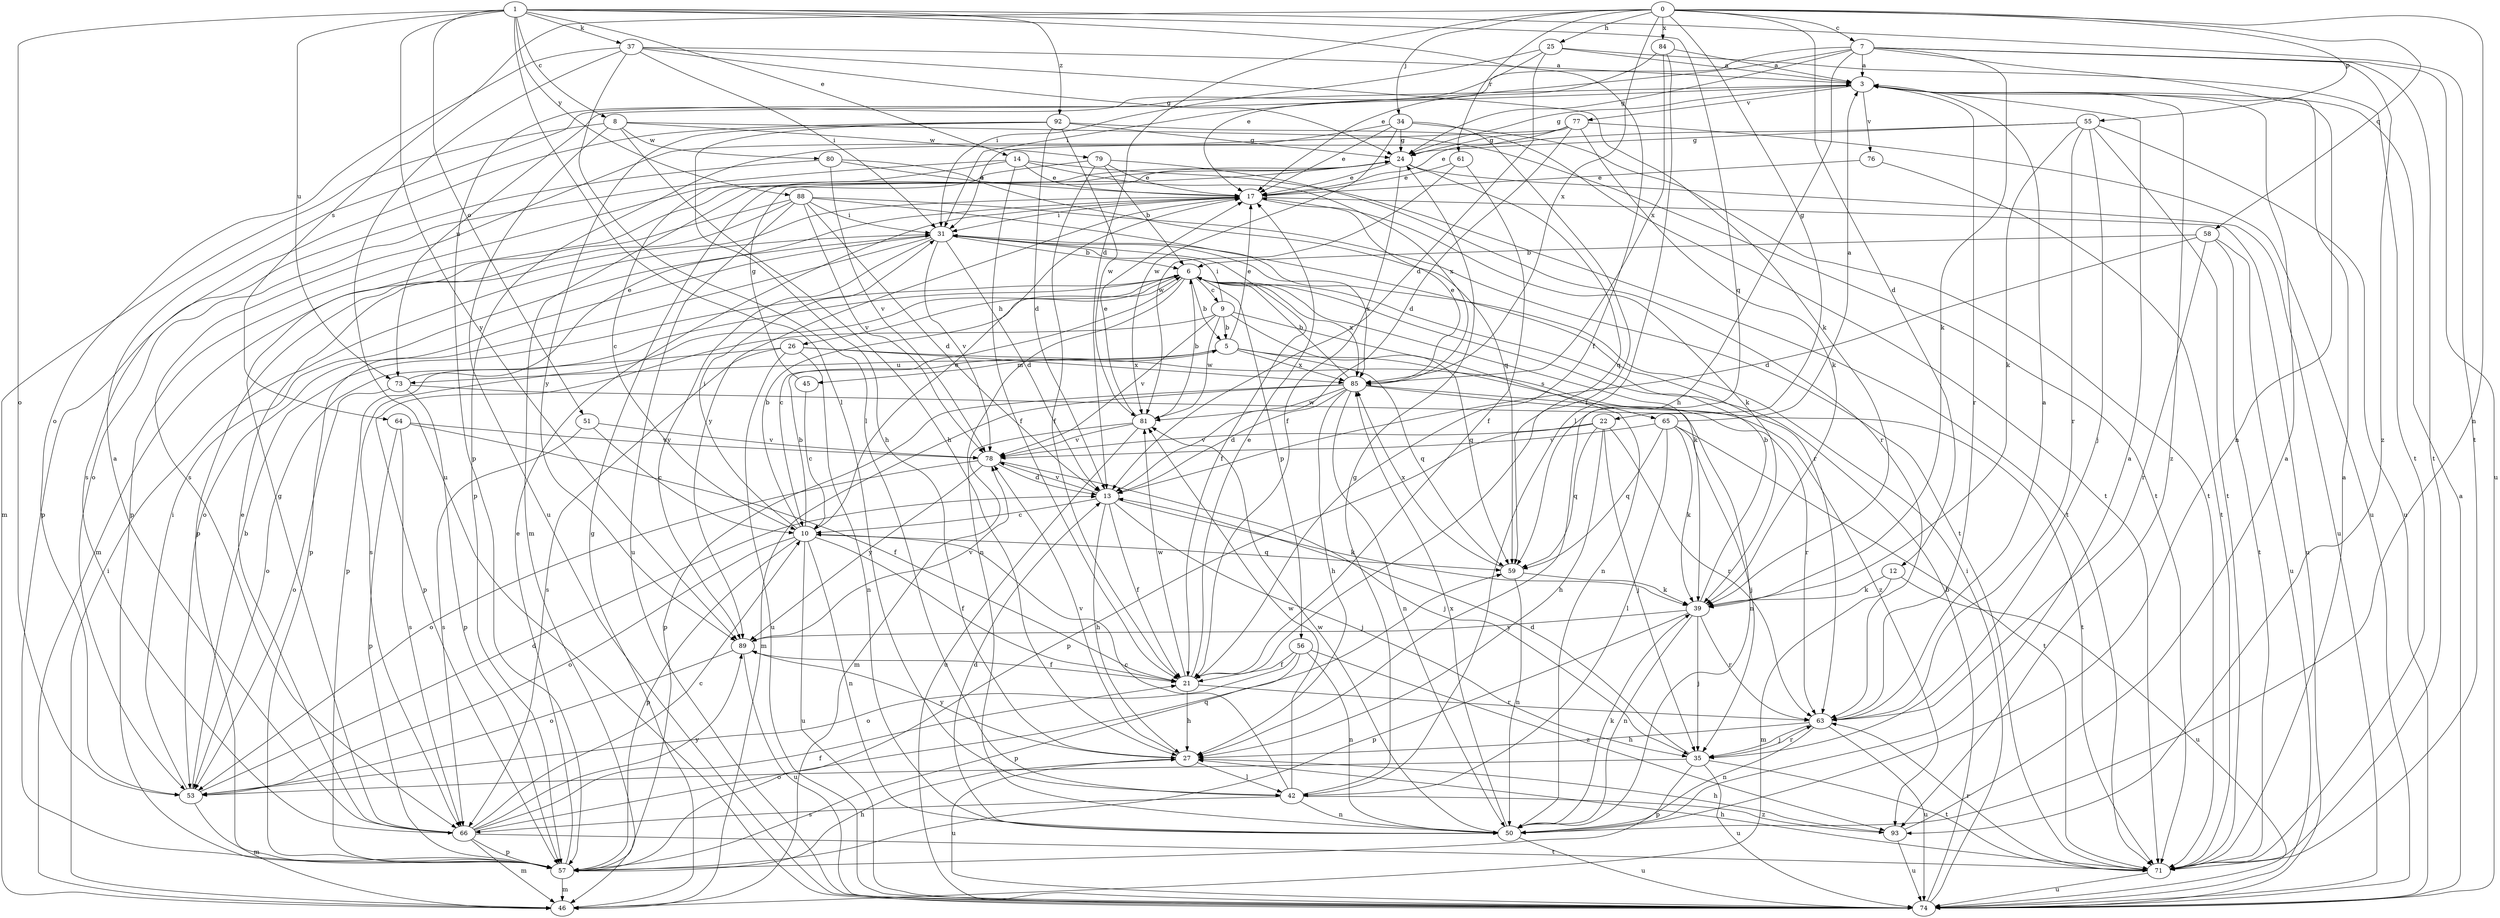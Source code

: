 strict digraph  {
0;
1;
3;
5;
6;
7;
8;
9;
10;
12;
13;
14;
17;
21;
22;
24;
25;
26;
27;
31;
34;
35;
37;
39;
42;
45;
46;
50;
51;
53;
55;
56;
57;
58;
59;
61;
63;
64;
65;
66;
71;
73;
74;
76;
77;
78;
79;
80;
81;
84;
85;
88;
89;
92;
93;
0 -> 7  [label=c];
0 -> 12  [label=d];
0 -> 13  [label=d];
0 -> 22  [label=g];
0 -> 25  [label=h];
0 -> 34  [label=j];
0 -> 50  [label=n];
0 -> 55  [label=p];
0 -> 58  [label=q];
0 -> 61  [label=r];
0 -> 64  [label=s];
0 -> 84  [label=x];
0 -> 85  [label=x];
1 -> 8  [label=c];
1 -> 14  [label=e];
1 -> 21  [label=f];
1 -> 37  [label=k];
1 -> 42  [label=l];
1 -> 51  [label=o];
1 -> 53  [label=o];
1 -> 59  [label=q];
1 -> 71  [label=t];
1 -> 73  [label=u];
1 -> 88  [label=y];
1 -> 89  [label=y];
1 -> 92  [label=z];
3 -> 24  [label=g];
3 -> 63  [label=r];
3 -> 73  [label=u];
3 -> 76  [label=v];
3 -> 77  [label=v];
3 -> 93  [label=z];
5 -> 17  [label=e];
5 -> 45  [label=m];
5 -> 59  [label=q];
5 -> 65  [label=s];
5 -> 73  [label=u];
5 -> 85  [label=x];
6 -> 5  [label=b];
6 -> 9  [label=c];
6 -> 10  [label=c];
6 -> 26  [label=h];
6 -> 39  [label=k];
6 -> 50  [label=n];
6 -> 56  [label=p];
6 -> 57  [label=p];
6 -> 66  [label=s];
6 -> 85  [label=x];
7 -> 3  [label=a];
7 -> 24  [label=g];
7 -> 27  [label=h];
7 -> 31  [label=i];
7 -> 39  [label=k];
7 -> 50  [label=n];
7 -> 57  [label=p];
7 -> 71  [label=t];
7 -> 74  [label=u];
7 -> 93  [label=z];
8 -> 27  [label=h];
8 -> 46  [label=m];
8 -> 71  [label=t];
8 -> 74  [label=u];
8 -> 79  [label=w];
8 -> 80  [label=w];
9 -> 5  [label=b];
9 -> 31  [label=i];
9 -> 50  [label=n];
9 -> 57  [label=p];
9 -> 59  [label=q];
9 -> 78  [label=v];
9 -> 81  [label=w];
10 -> 5  [label=b];
10 -> 6  [label=b];
10 -> 17  [label=e];
10 -> 21  [label=f];
10 -> 31  [label=i];
10 -> 50  [label=n];
10 -> 53  [label=o];
10 -> 57  [label=p];
10 -> 59  [label=q];
10 -> 74  [label=u];
12 -> 39  [label=k];
12 -> 46  [label=m];
12 -> 74  [label=u];
13 -> 10  [label=c];
13 -> 21  [label=f];
13 -> 27  [label=h];
13 -> 35  [label=j];
13 -> 39  [label=k];
13 -> 78  [label=v];
14 -> 10  [label=c];
14 -> 17  [label=e];
14 -> 21  [label=f];
14 -> 53  [label=o];
14 -> 71  [label=t];
14 -> 85  [label=x];
17 -> 31  [label=i];
17 -> 39  [label=k];
17 -> 74  [label=u];
17 -> 89  [label=y];
21 -> 17  [label=e];
21 -> 27  [label=h];
21 -> 63  [label=r];
21 -> 81  [label=w];
22 -> 27  [label=h];
22 -> 35  [label=j];
22 -> 57  [label=p];
22 -> 59  [label=q];
22 -> 63  [label=r];
22 -> 78  [label=v];
24 -> 17  [label=e];
24 -> 21  [label=f];
24 -> 46  [label=m];
24 -> 59  [label=q];
24 -> 74  [label=u];
25 -> 3  [label=a];
25 -> 13  [label=d];
25 -> 17  [label=e];
25 -> 31  [label=i];
25 -> 71  [label=t];
26 -> 50  [label=n];
26 -> 53  [label=o];
26 -> 66  [label=s];
26 -> 74  [label=u];
26 -> 85  [label=x];
26 -> 93  [label=z];
27 -> 42  [label=l];
27 -> 74  [label=u];
27 -> 78  [label=v];
27 -> 89  [label=y];
31 -> 6  [label=b];
31 -> 13  [label=d];
31 -> 21  [label=f];
31 -> 53  [label=o];
31 -> 57  [label=p];
31 -> 78  [label=v];
31 -> 85  [label=x];
31 -> 89  [label=y];
34 -> 17  [label=e];
34 -> 21  [label=f];
34 -> 24  [label=g];
34 -> 31  [label=i];
34 -> 71  [label=t];
34 -> 81  [label=w];
35 -> 13  [label=d];
35 -> 53  [label=o];
35 -> 57  [label=p];
35 -> 63  [label=r];
35 -> 71  [label=t];
35 -> 74  [label=u];
37 -> 3  [label=a];
37 -> 24  [label=g];
37 -> 31  [label=i];
37 -> 39  [label=k];
37 -> 42  [label=l];
37 -> 53  [label=o];
37 -> 74  [label=u];
39 -> 6  [label=b];
39 -> 35  [label=j];
39 -> 50  [label=n];
39 -> 57  [label=p];
39 -> 63  [label=r];
39 -> 89  [label=y];
42 -> 10  [label=c];
42 -> 24  [label=g];
42 -> 50  [label=n];
42 -> 66  [label=s];
42 -> 81  [label=w];
42 -> 93  [label=z];
45 -> 10  [label=c];
45 -> 24  [label=g];
46 -> 24  [label=g];
46 -> 31  [label=i];
50 -> 3  [label=a];
50 -> 13  [label=d];
50 -> 39  [label=k];
50 -> 74  [label=u];
50 -> 81  [label=w];
50 -> 85  [label=x];
51 -> 10  [label=c];
51 -> 66  [label=s];
51 -> 78  [label=v];
53 -> 6  [label=b];
53 -> 13  [label=d];
53 -> 31  [label=i];
53 -> 46  [label=m];
55 -> 24  [label=g];
55 -> 35  [label=j];
55 -> 39  [label=k];
55 -> 57  [label=p];
55 -> 63  [label=r];
55 -> 71  [label=t];
55 -> 74  [label=u];
56 -> 21  [label=f];
56 -> 50  [label=n];
56 -> 53  [label=o];
56 -> 57  [label=p];
56 -> 93  [label=z];
57 -> 17  [label=e];
57 -> 27  [label=h];
57 -> 46  [label=m];
58 -> 6  [label=b];
58 -> 13  [label=d];
58 -> 63  [label=r];
58 -> 71  [label=t];
58 -> 74  [label=u];
59 -> 39  [label=k];
59 -> 50  [label=n];
59 -> 85  [label=x];
61 -> 17  [label=e];
61 -> 21  [label=f];
61 -> 81  [label=w];
63 -> 3  [label=a];
63 -> 27  [label=h];
63 -> 35  [label=j];
63 -> 50  [label=n];
63 -> 74  [label=u];
64 -> 21  [label=f];
64 -> 57  [label=p];
64 -> 66  [label=s];
64 -> 78  [label=v];
65 -> 3  [label=a];
65 -> 35  [label=j];
65 -> 39  [label=k];
65 -> 42  [label=l];
65 -> 59  [label=q];
65 -> 71  [label=t];
65 -> 78  [label=v];
66 -> 3  [label=a];
66 -> 10  [label=c];
66 -> 17  [label=e];
66 -> 21  [label=f];
66 -> 24  [label=g];
66 -> 46  [label=m];
66 -> 57  [label=p];
66 -> 59  [label=q];
66 -> 71  [label=t];
66 -> 89  [label=y];
71 -> 3  [label=a];
71 -> 27  [label=h];
71 -> 63  [label=r];
71 -> 74  [label=u];
73 -> 17  [label=e];
73 -> 50  [label=n];
73 -> 53  [label=o];
73 -> 57  [label=p];
74 -> 3  [label=a];
74 -> 6  [label=b];
74 -> 31  [label=i];
76 -> 17  [label=e];
76 -> 71  [label=t];
77 -> 13  [label=d];
77 -> 17  [label=e];
77 -> 24  [label=g];
77 -> 39  [label=k];
77 -> 66  [label=s];
77 -> 74  [label=u];
78 -> 13  [label=d];
78 -> 35  [label=j];
78 -> 53  [label=o];
78 -> 89  [label=y];
79 -> 6  [label=b];
79 -> 17  [label=e];
79 -> 21  [label=f];
79 -> 57  [label=p];
79 -> 63  [label=r];
80 -> 17  [label=e];
80 -> 57  [label=p];
80 -> 59  [label=q];
80 -> 78  [label=v];
81 -> 6  [label=b];
81 -> 17  [label=e];
81 -> 46  [label=m];
81 -> 74  [label=u];
81 -> 78  [label=v];
84 -> 3  [label=a];
84 -> 17  [label=e];
84 -> 42  [label=l];
84 -> 85  [label=x];
85 -> 6  [label=b];
85 -> 13  [label=d];
85 -> 17  [label=e];
85 -> 27  [label=h];
85 -> 46  [label=m];
85 -> 50  [label=n];
85 -> 57  [label=p];
85 -> 63  [label=r];
85 -> 71  [label=t];
85 -> 81  [label=w];
88 -> 13  [label=d];
88 -> 31  [label=i];
88 -> 46  [label=m];
88 -> 57  [label=p];
88 -> 63  [label=r];
88 -> 71  [label=t];
88 -> 74  [label=u];
88 -> 78  [label=v];
89 -> 21  [label=f];
89 -> 53  [label=o];
89 -> 74  [label=u];
89 -> 78  [label=v];
92 -> 13  [label=d];
92 -> 24  [label=g];
92 -> 27  [label=h];
92 -> 66  [label=s];
92 -> 71  [label=t];
92 -> 81  [label=w];
92 -> 89  [label=y];
93 -> 3  [label=a];
93 -> 27  [label=h];
93 -> 74  [label=u];
}
